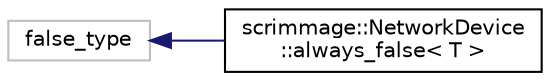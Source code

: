 digraph "Graphical Class Hierarchy"
{
 // LATEX_PDF_SIZE
  edge [fontname="Helvetica",fontsize="10",labelfontname="Helvetica",labelfontsize="10"];
  node [fontname="Helvetica",fontsize="10",shape=record];
  rankdir="LR";
  Node91 [label="false_type",height=0.2,width=0.4,color="grey75", fillcolor="white", style="filled",tooltip=" "];
  Node91 -> Node0 [dir="back",color="midnightblue",fontsize="10",style="solid",fontname="Helvetica"];
  Node0 [label="scrimmage::NetworkDevice\l::always_false\< T \>",height=0.2,width=0.4,color="black", fillcolor="white", style="filled",URL="$structscrimmage_1_1NetworkDevice_1_1always__false.html",tooltip=" "];
}
